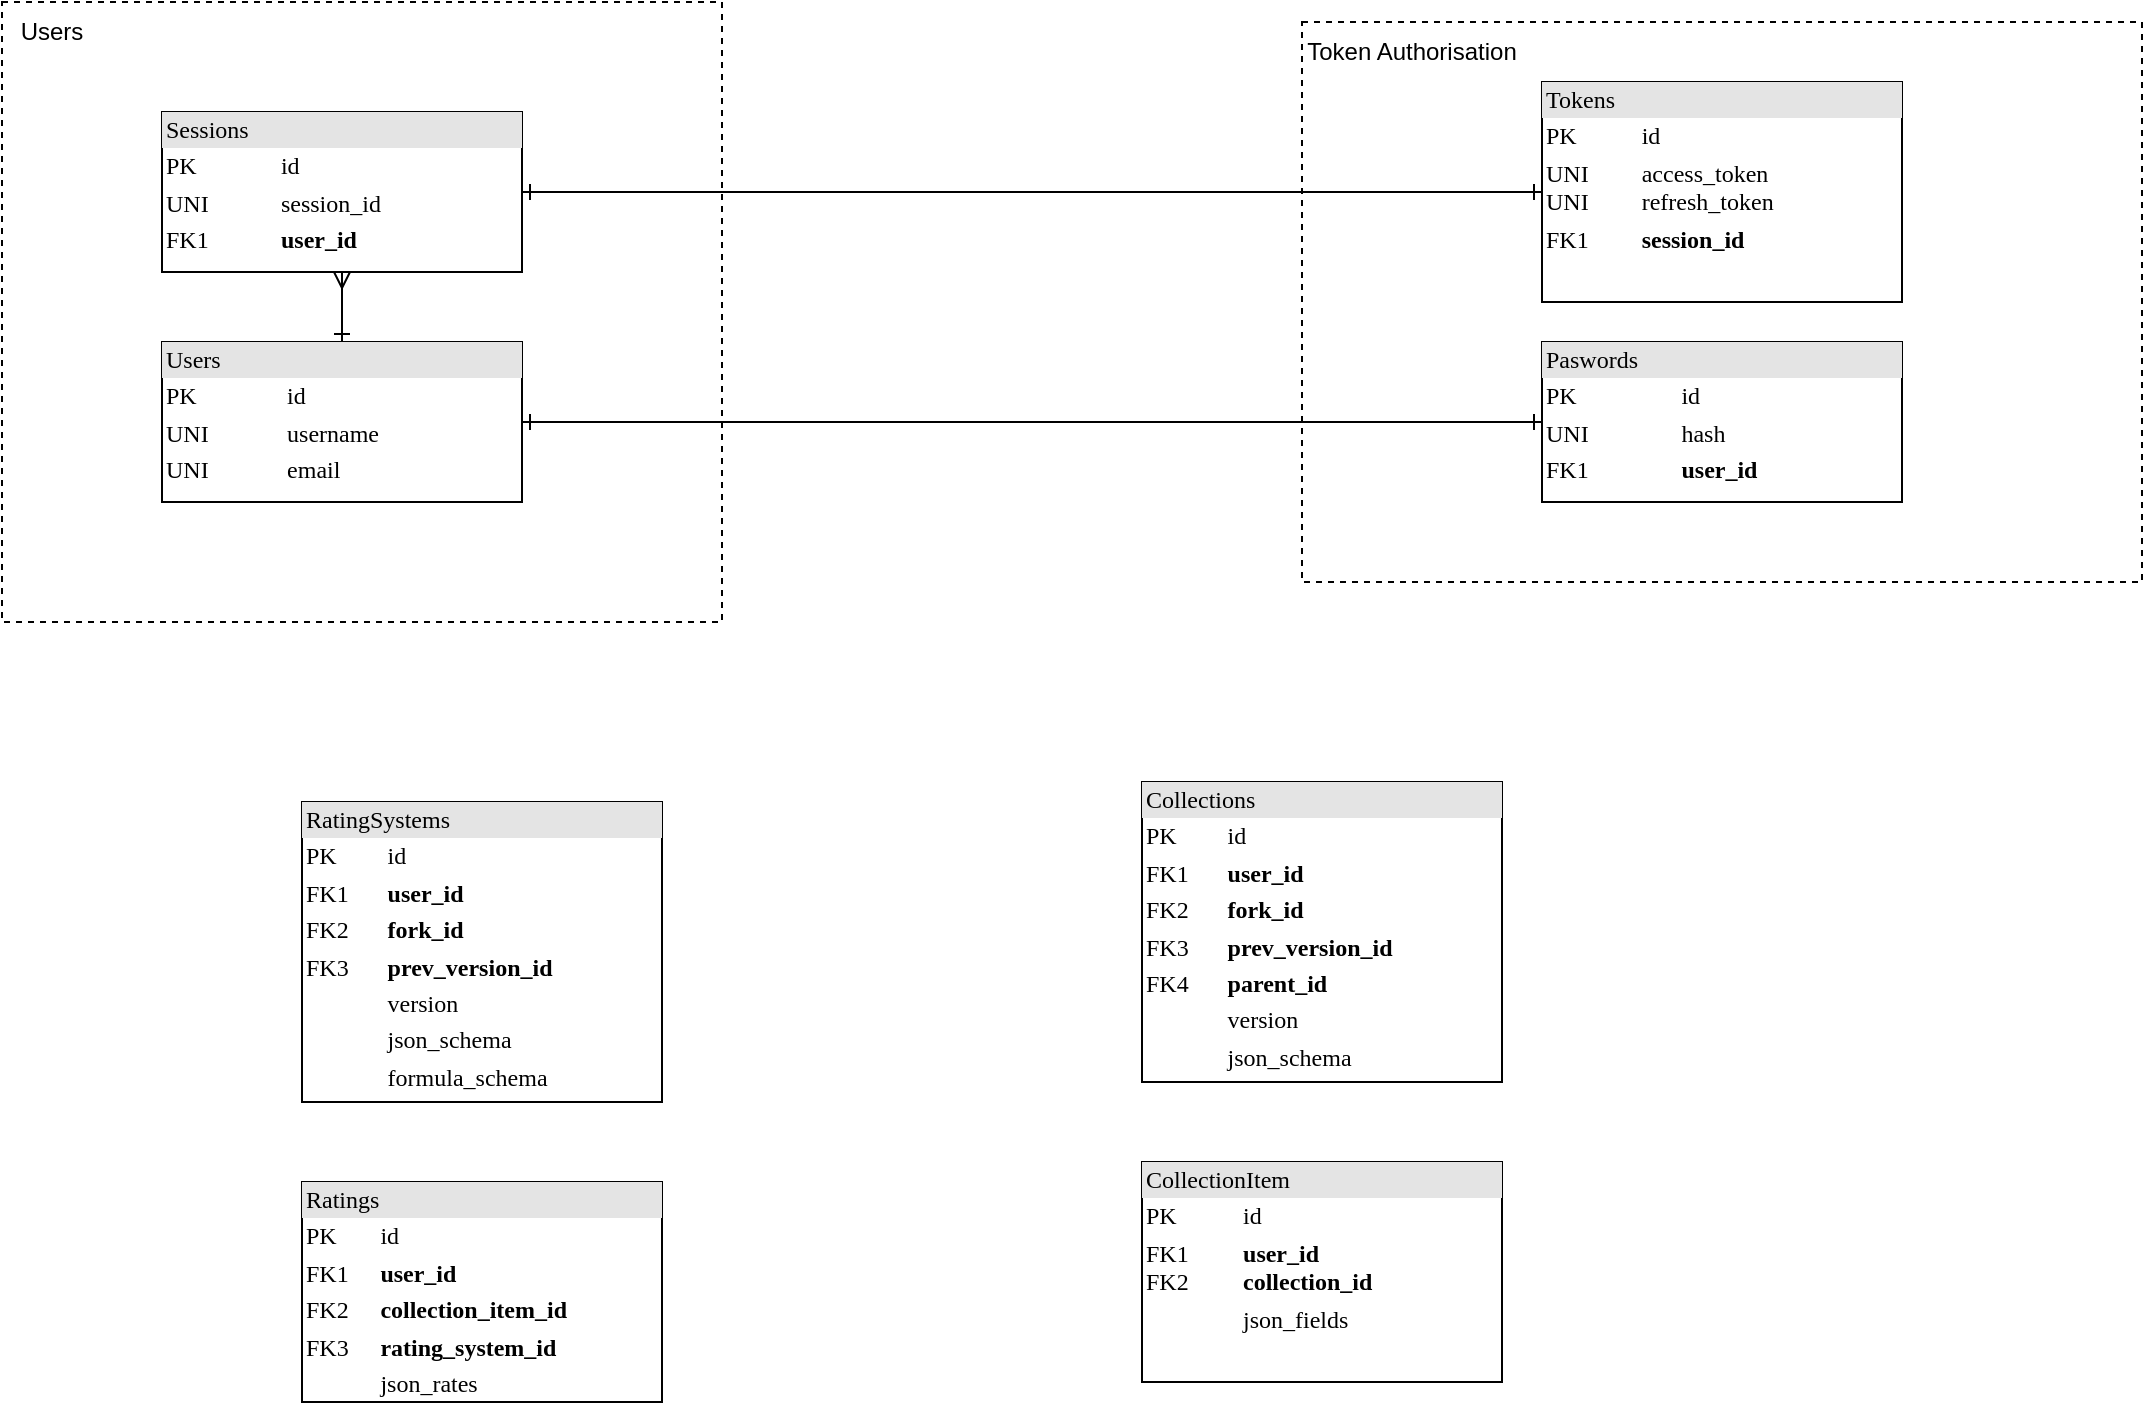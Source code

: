 <mxfile version="26.0.5">
  <diagram name="Page-1" id="2ca16b54-16f6-2749-3443-fa8db7711227">
    <mxGraphModel dx="3174" dy="1098" grid="1" gridSize="10" guides="1" tooltips="1" connect="1" arrows="1" fold="1" page="1" pageScale="1" pageWidth="1100" pageHeight="850" background="none" math="0" shadow="0">
      <root>
        <mxCell id="0" />
        <mxCell id="1" value="Users" style="" parent="0" />
        <mxCell id="23H6w32QPPdcdzGnIBgr-36" value="" style="group" vertex="1" connectable="0" parent="1">
          <mxGeometry x="-30" y="80" width="360" height="310" as="geometry" />
        </mxCell>
        <mxCell id="2ed32ef02a7f4228-1" value="&lt;div style=&quot;box-sizing: border-box; width: 100%; background: rgb(228, 228, 228); padding: 2px;&quot;&gt;Users&lt;/div&gt;&lt;table style=&quot;width:100%;font-size:1em;&quot; cellpadding=&quot;2&quot; cellspacing=&quot;0&quot;&gt;&lt;tbody&gt;&lt;tr&gt;&lt;td&gt;PK&lt;/td&gt;&lt;td&gt;id&lt;/td&gt;&lt;/tr&gt;&lt;tr&gt;&lt;td&gt;UNI&lt;/td&gt;&lt;td&gt;username&lt;/td&gt;&lt;/tr&gt;&lt;tr&gt;&lt;td&gt;UNI&lt;/td&gt;&lt;td&gt;email&lt;/td&gt;&lt;/tr&gt;&lt;/tbody&gt;&lt;/table&gt;" style="verticalAlign=top;align=left;overflow=fill;html=1;rounded=0;shadow=0;comic=0;labelBackgroundColor=none;strokeWidth=1;fontFamily=Verdana;fontSize=12" parent="23H6w32QPPdcdzGnIBgr-36" vertex="1">
          <mxGeometry x="80" y="170" width="180" height="80" as="geometry" />
        </mxCell>
        <mxCell id="23H6w32QPPdcdzGnIBgr-6" style="edgeStyle=orthogonalEdgeStyle;rounded=0;orthogonalLoop=1;jettySize=auto;html=1;endArrow=ERone;endFill=0;startArrow=ERmany;startFill=0;" edge="1" parent="23H6w32QPPdcdzGnIBgr-36" source="23H6w32QPPdcdzGnIBgr-5" target="2ed32ef02a7f4228-1">
          <mxGeometry relative="1" as="geometry" />
        </mxCell>
        <mxCell id="23H6w32QPPdcdzGnIBgr-5" value="&lt;div style=&quot;box-sizing: border-box; width: 100%; background: rgb(228, 228, 228); padding: 2px;&quot;&gt;Sessions&lt;/div&gt;&lt;table style=&quot;width:100%;font-size:1em;&quot; cellpadding=&quot;2&quot; cellspacing=&quot;0&quot;&gt;&lt;tbody&gt;&lt;tr&gt;&lt;td&gt;PK&lt;/td&gt;&lt;td&gt;id&lt;/td&gt;&lt;/tr&gt;&lt;tr&gt;&lt;td&gt;UNI&lt;/td&gt;&lt;td&gt;session_id&lt;/td&gt;&lt;/tr&gt;&lt;tr&gt;&lt;td&gt;FK1&lt;/td&gt;&lt;td&gt;&lt;b&gt;user_id&lt;/b&gt;&lt;/td&gt;&lt;/tr&gt;&lt;/tbody&gt;&lt;/table&gt;" style="verticalAlign=top;align=left;overflow=fill;html=1;rounded=0;shadow=0;comic=0;labelBackgroundColor=none;strokeWidth=1;fontFamily=Verdana;fontSize=12" vertex="1" parent="23H6w32QPPdcdzGnIBgr-36">
          <mxGeometry x="80" y="55" width="180" height="80" as="geometry" />
        </mxCell>
        <mxCell id="23H6w32QPPdcdzGnIBgr-34" value="" style="rounded=0;whiteSpace=wrap;html=1;fillColor=none;dashed=1;" vertex="1" parent="23H6w32QPPdcdzGnIBgr-36">
          <mxGeometry width="360" height="310" as="geometry" />
        </mxCell>
        <mxCell id="23H6w32QPPdcdzGnIBgr-35" value="Users" style="text;html=1;align=center;verticalAlign=middle;whiteSpace=wrap;rounded=0;" vertex="1" parent="23H6w32QPPdcdzGnIBgr-36">
          <mxGeometry width="50" height="30" as="geometry" />
        </mxCell>
        <mxCell id="23H6w32QPPdcdzGnIBgr-18" value="Token Authorisation" parent="0" />
        <mxCell id="23H6w32QPPdcdzGnIBgr-25" style="edgeStyle=orthogonalEdgeStyle;rounded=0;orthogonalLoop=1;jettySize=auto;html=1;entryX=1;entryY=0.5;entryDx=0;entryDy=0;endArrow=ERone;endFill=0;startArrow=ERone;startFill=0;" edge="1" parent="23H6w32QPPdcdzGnIBgr-18" source="23H6w32QPPdcdzGnIBgr-26">
          <mxGeometry relative="1" as="geometry" />
        </mxCell>
        <mxCell id="23H6w32QPPdcdzGnIBgr-33" style="edgeStyle=orthogonalEdgeStyle;rounded=0;orthogonalLoop=1;jettySize=auto;html=1;entryX=1;entryY=0.5;entryDx=0;entryDy=0;endArrow=ERone;endFill=0;startArrow=ERone;startFill=0;" edge="1" parent="23H6w32QPPdcdzGnIBgr-18" source="23H6w32QPPdcdzGnIBgr-26" target="2ed32ef02a7f4228-1">
          <mxGeometry relative="1" as="geometry" />
        </mxCell>
        <mxCell id="23H6w32QPPdcdzGnIBgr-27" style="edgeStyle=orthogonalEdgeStyle;rounded=0;orthogonalLoop=1;jettySize=auto;html=1;entryX=1;entryY=0.5;entryDx=0;entryDy=0;endArrow=ERone;endFill=0;startArrow=ERone;startFill=0;" edge="1" parent="23H6w32QPPdcdzGnIBgr-18" source="23H6w32QPPdcdzGnIBgr-28">
          <mxGeometry relative="1" as="geometry" />
        </mxCell>
        <mxCell id="23H6w32QPPdcdzGnIBgr-32" style="edgeStyle=orthogonalEdgeStyle;rounded=0;orthogonalLoop=1;jettySize=auto;html=1;entryX=1;entryY=0.5;entryDx=0;entryDy=0;endArrow=ERone;endFill=0;startArrow=ERone;startFill=0;" edge="1" parent="23H6w32QPPdcdzGnIBgr-18" source="23H6w32QPPdcdzGnIBgr-28" target="23H6w32QPPdcdzGnIBgr-5">
          <mxGeometry relative="1" as="geometry" />
        </mxCell>
        <mxCell id="23H6w32QPPdcdzGnIBgr-37" value="" style="group" vertex="1" connectable="0" parent="23H6w32QPPdcdzGnIBgr-18">
          <mxGeometry x="620" y="90" width="420" height="280" as="geometry" />
        </mxCell>
        <mxCell id="23H6w32QPPdcdzGnIBgr-29" value="" style="group" vertex="1" connectable="0" parent="23H6w32QPPdcdzGnIBgr-37">
          <mxGeometry width="420" height="280" as="geometry" />
        </mxCell>
        <mxCell id="23H6w32QPPdcdzGnIBgr-30" value="&lt;div&gt;&lt;br&gt;&lt;/div&gt;" style="rounded=0;whiteSpace=wrap;html=1;fillColor=none;dashed=1;align=left;" vertex="1" parent="23H6w32QPPdcdzGnIBgr-29">
          <mxGeometry width="420" height="280" as="geometry" />
        </mxCell>
        <mxCell id="23H6w32QPPdcdzGnIBgr-31" value="Token Authorisation" style="text;html=1;align=center;verticalAlign=middle;whiteSpace=wrap;rounded=0;" vertex="1" parent="23H6w32QPPdcdzGnIBgr-29">
          <mxGeometry width="110" height="30" as="geometry" />
        </mxCell>
        <mxCell id="23H6w32QPPdcdzGnIBgr-26" value="&lt;div style=&quot;box-sizing: border-box; width: 100%; background: rgb(228, 228, 228); padding: 2px;&quot;&gt;Paswords&lt;/div&gt;&lt;table style=&quot;width:100%;font-size:1em;&quot; cellpadding=&quot;2&quot; cellspacing=&quot;0&quot;&gt;&lt;tbody&gt;&lt;tr&gt;&lt;td&gt;PK&lt;/td&gt;&lt;td&gt;id&lt;/td&gt;&lt;/tr&gt;&lt;tr&gt;&lt;td&gt;UNI&lt;/td&gt;&lt;td&gt;hash&lt;/td&gt;&lt;/tr&gt;&lt;tr&gt;&lt;td&gt;FK1&lt;/td&gt;&lt;td&gt;&lt;b&gt;user_id&lt;/b&gt;&lt;/td&gt;&lt;/tr&gt;&lt;/tbody&gt;&lt;/table&gt;" style="verticalAlign=top;align=left;overflow=fill;html=1;rounded=0;shadow=0;comic=0;labelBackgroundColor=none;strokeWidth=1;fontFamily=Verdana;fontSize=12" vertex="1" parent="23H6w32QPPdcdzGnIBgr-37">
          <mxGeometry x="120" y="160" width="180" height="80" as="geometry" />
        </mxCell>
        <mxCell id="23H6w32QPPdcdzGnIBgr-28" value="&lt;div style=&quot;box-sizing: border-box; width: 100%; background: rgb(228, 228, 228); padding: 2px;&quot;&gt;Tokens&lt;/div&gt;&lt;table style=&quot;width:100%;font-size:1em;&quot; cellpadding=&quot;2&quot; cellspacing=&quot;0&quot;&gt;&lt;tbody&gt;&lt;tr&gt;&lt;td&gt;PK&lt;/td&gt;&lt;td&gt;id&lt;/td&gt;&lt;/tr&gt;&lt;tr&gt;&lt;td&gt;UNI&lt;br&gt;UNI&lt;/td&gt;&lt;td&gt;access_token&lt;br&gt;refresh_token&lt;/td&gt;&lt;/tr&gt;&lt;tr&gt;&lt;td&gt;FK1&lt;/td&gt;&lt;td&gt;&lt;b&gt;session_id&lt;/b&gt;&lt;/td&gt;&lt;/tr&gt;&lt;/tbody&gt;&lt;/table&gt;" style="verticalAlign=top;align=left;overflow=fill;html=1;rounded=0;shadow=0;comic=0;labelBackgroundColor=none;strokeWidth=1;fontFamily=Verdana;fontSize=12" vertex="1" parent="23H6w32QPPdcdzGnIBgr-37">
          <mxGeometry x="120" y="30" width="180" height="110" as="geometry" />
        </mxCell>
        <mxCell id="23H6w32QPPdcdzGnIBgr-45" value="Слой без названия" parent="0" />
        <mxCell id="23H6w32QPPdcdzGnIBgr-82" value="&lt;div style=&quot;box-sizing: border-box; width: 100%; background: rgb(228, 228, 228); padding: 2px;&quot;&gt;Collections&lt;/div&gt;&lt;table style=&quot;width:100%;font-size:1em;&quot; cellpadding=&quot;2&quot; cellspacing=&quot;0&quot;&gt;&lt;tbody&gt;&lt;tr&gt;&lt;td&gt;PK&lt;/td&gt;&lt;td&gt;id&lt;/td&gt;&lt;/tr&gt;&lt;tr&gt;&lt;td&gt;FK1&lt;/td&gt;&lt;td&gt;&lt;b&gt;user_id&lt;/b&gt;&lt;/td&gt;&lt;/tr&gt;&lt;tr&gt;&lt;td&gt;FK2&lt;/td&gt;&lt;td&gt;&lt;b&gt;fork_id&lt;/b&gt;&lt;/td&gt;&lt;/tr&gt;&lt;tr&gt;&lt;td&gt;FK3&lt;/td&gt;&lt;td&gt;&lt;b&gt;prev_version_id&lt;/b&gt;&lt;/td&gt;&lt;/tr&gt;&lt;tr&gt;&lt;td&gt;FK4&lt;/td&gt;&lt;td&gt;&lt;b&gt;parent_id&lt;/b&gt;&lt;/td&gt;&lt;/tr&gt;&lt;tr&gt;&lt;td&gt;&lt;br&gt;&lt;/td&gt;&lt;td&gt;version&lt;/td&gt;&lt;/tr&gt;&lt;tr&gt;&lt;td&gt;&lt;br&gt;&lt;/td&gt;&lt;td&gt;json_schema&lt;/td&gt;&lt;/tr&gt;&lt;/tbody&gt;&lt;/table&gt;" style="verticalAlign=top;align=left;overflow=fill;html=1;rounded=0;shadow=0;comic=0;labelBackgroundColor=none;strokeWidth=1;fontFamily=Verdana;fontSize=12" vertex="1" parent="23H6w32QPPdcdzGnIBgr-45">
          <mxGeometry x="540" y="470" width="180" height="150" as="geometry" />
        </mxCell>
        <mxCell id="23H6w32QPPdcdzGnIBgr-83" value="&lt;div style=&quot;box-sizing: border-box; width: 100%; background: rgb(228, 228, 228); padding: 2px;&quot;&gt;RatingSystems&lt;/div&gt;&lt;table style=&quot;width:100%;font-size:1em;&quot; cellpadding=&quot;2&quot; cellspacing=&quot;0&quot;&gt;&lt;tbody&gt;&lt;tr&gt;&lt;td&gt;PK&lt;/td&gt;&lt;td&gt;id&lt;/td&gt;&lt;/tr&gt;&lt;tr&gt;&lt;td&gt;FK1&lt;/td&gt;&lt;td&gt;&lt;b&gt;user_id&lt;/b&gt;&lt;/td&gt;&lt;/tr&gt;&lt;tr&gt;&lt;td&gt;FK2&lt;/td&gt;&lt;td&gt;&lt;b&gt;fork_id&lt;/b&gt;&lt;/td&gt;&lt;/tr&gt;&lt;tr&gt;&lt;td&gt;FK3&lt;/td&gt;&lt;td&gt;&lt;b&gt;prev_version_id&lt;/b&gt;&lt;/td&gt;&lt;/tr&gt;&lt;tr&gt;&lt;td&gt;&lt;br&gt;&lt;/td&gt;&lt;td&gt;version&lt;/td&gt;&lt;/tr&gt;&lt;tr&gt;&lt;td&gt;&lt;br&gt;&lt;/td&gt;&lt;td&gt;json_schema&lt;/td&gt;&lt;/tr&gt;&lt;tr&gt;&lt;td&gt;&lt;br&gt;&lt;/td&gt;&lt;td&gt;formula_schema&lt;/td&gt;&lt;/tr&gt;&lt;tr&gt;&lt;td&gt;&lt;br&gt;&lt;br&gt;&lt;/td&gt;&lt;td&gt;&lt;br&gt;&lt;/td&gt;&lt;/tr&gt;&lt;tr&gt;&lt;td&gt;&lt;br&gt;&lt;/td&gt;&lt;td&gt;&lt;br&gt;&lt;/td&gt;&lt;/tr&gt;&lt;tr&gt;&lt;td&gt;&lt;br&gt;&lt;/td&gt;&lt;td&gt;&lt;br&gt;&lt;/td&gt;&lt;/tr&gt;&lt;tr&gt;&lt;td&gt;&lt;br&gt;&lt;/td&gt;&lt;td&gt;&lt;br&gt;&lt;/td&gt;&lt;/tr&gt;&lt;/tbody&gt;&lt;/table&gt;" style="verticalAlign=top;align=left;overflow=fill;html=1;rounded=0;shadow=0;comic=0;labelBackgroundColor=none;strokeWidth=1;fontFamily=Verdana;fontSize=12" vertex="1" parent="23H6w32QPPdcdzGnIBgr-45">
          <mxGeometry x="120" y="480" width="180" height="150" as="geometry" />
        </mxCell>
        <mxCell id="23H6w32QPPdcdzGnIBgr-84" value="&lt;div style=&quot;box-sizing: border-box; width: 100%; background: rgb(228, 228, 228); padding: 2px;&quot;&gt;CollectionItem&lt;/div&gt;&lt;table style=&quot;width:100%;font-size:1em;&quot; cellpadding=&quot;2&quot; cellspacing=&quot;0&quot;&gt;&lt;tbody&gt;&lt;tr&gt;&lt;td&gt;PK&lt;/td&gt;&lt;td&gt;id&lt;/td&gt;&lt;/tr&gt;&lt;tr&gt;&lt;td&gt;FK1&lt;br&gt;FK2&lt;/td&gt;&lt;td&gt;&lt;b&gt;user_id&lt;/b&gt;&lt;br&gt;&lt;b&gt;collection_id&lt;/b&gt;&lt;/td&gt;&lt;/tr&gt;&lt;tr&gt;&lt;td&gt;&lt;br&gt;&lt;/td&gt;&lt;td&gt;json_fields&lt;/td&gt;&lt;/tr&gt;&lt;/tbody&gt;&lt;/table&gt;" style="verticalAlign=top;align=left;overflow=fill;html=1;rounded=0;shadow=0;comic=0;labelBackgroundColor=none;strokeWidth=1;fontFamily=Verdana;fontSize=12" vertex="1" parent="23H6w32QPPdcdzGnIBgr-45">
          <mxGeometry x="540" y="660" width="180" height="110" as="geometry" />
        </mxCell>
        <mxCell id="23H6w32QPPdcdzGnIBgr-85" value="&lt;div style=&quot;box-sizing: border-box; width: 100%; background: rgb(228, 228, 228); padding: 2px;&quot;&gt;Ratings&lt;/div&gt;&lt;table style=&quot;width:100%;font-size:1em;&quot; cellpadding=&quot;2&quot; cellspacing=&quot;0&quot;&gt;&lt;tbody&gt;&lt;tr&gt;&lt;td&gt;PK&lt;/td&gt;&lt;td&gt;id&lt;/td&gt;&lt;/tr&gt;&lt;tr&gt;&lt;td&gt;FK1&lt;/td&gt;&lt;td&gt;&lt;b&gt;user_id&lt;/b&gt;&lt;/td&gt;&lt;/tr&gt;&lt;tr&gt;&lt;td&gt;FK2&lt;/td&gt;&lt;td&gt;&lt;b&gt;collection_item_id&lt;/b&gt;&lt;/td&gt;&lt;/tr&gt;&lt;tr&gt;&lt;td&gt;FK3&lt;/td&gt;&lt;td&gt;&lt;b&gt;rating_system_id&lt;/b&gt;&lt;/td&gt;&lt;/tr&gt;&lt;tr&gt;&lt;td&gt;&lt;br&gt;&lt;/td&gt;&lt;td&gt;json_rates&lt;/td&gt;&lt;/tr&gt;&lt;tr&gt;&lt;td&gt;&lt;br&gt;&lt;/td&gt;&lt;td&gt;&lt;br&gt;&lt;/td&gt;&lt;/tr&gt;&lt;tr&gt;&lt;td&gt;&lt;br&gt;&lt;br&gt;&lt;/td&gt;&lt;td&gt;&lt;br&gt;&lt;/td&gt;&lt;/tr&gt;&lt;tr&gt;&lt;td&gt;&lt;br&gt;&lt;/td&gt;&lt;td&gt;&lt;br&gt;&lt;/td&gt;&lt;/tr&gt;&lt;tr&gt;&lt;td&gt;&lt;br&gt;&lt;/td&gt;&lt;td&gt;&lt;br&gt;&lt;/td&gt;&lt;/tr&gt;&lt;/tbody&gt;&lt;/table&gt;" style="verticalAlign=top;align=left;overflow=fill;html=1;rounded=0;shadow=0;comic=0;labelBackgroundColor=none;strokeWidth=1;fontFamily=Verdana;fontSize=12" vertex="1" parent="23H6w32QPPdcdzGnIBgr-45">
          <mxGeometry x="120" y="670" width="180" height="110" as="geometry" />
        </mxCell>
      </root>
    </mxGraphModel>
  </diagram>
</mxfile>
